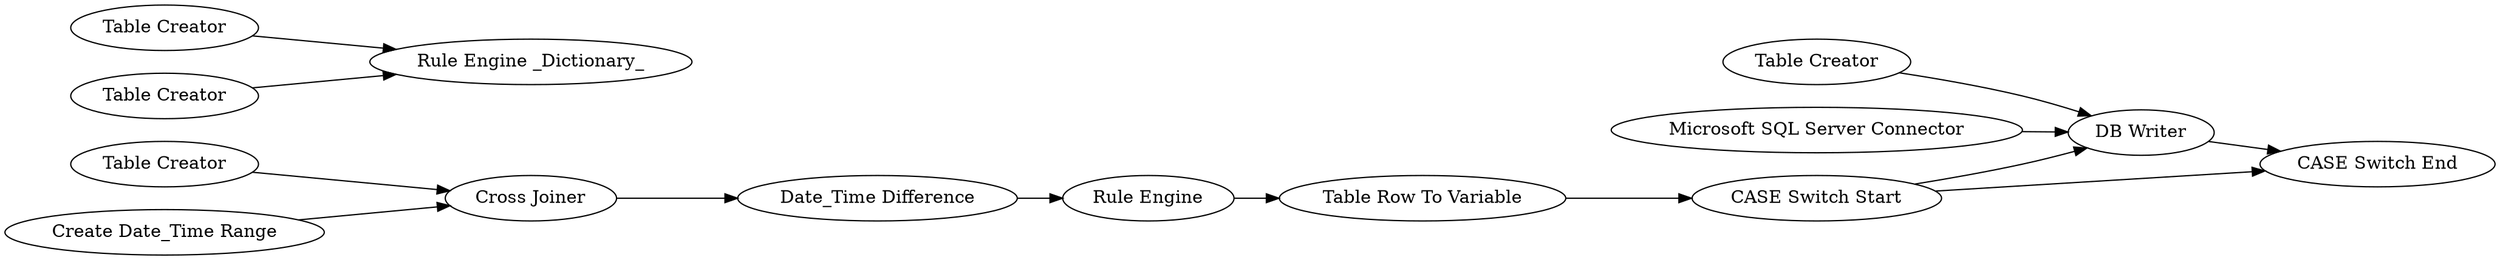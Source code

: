 digraph {
	"7466674981410834662_17" [label="CASE Switch End"]
	"7466674981410834662_8" [label="Table Creator"]
	"7466674981410834662_13" [label="Table Row To Variable"]
	"7466674981410834662_12" [label="Rule Engine"]
	"7466674981410834662_14" [label="CASE Switch Start"]
	"7466674981410834662_3" [label="Table Creator"]
	"7466674981410834662_9" [label="Cross Joiner"]
	"7466674981410834662_18" [label="Table Creator"]
	"7466674981410834662_10" [label="Date_Time Difference"]
	"7466674981410834662_16" [label="Microsoft SQL Server Connector"]
	"7466674981410834662_6" [label="Create Date_Time Range"]
	"7466674981410834662_15" [label="DB Writer"]
	"7466674981410834662_2" [label="Rule Engine _Dictionary_"]
	"7466674981410834662_1" [label="Table Creator"]
	"7466674981410834662_12" -> "7466674981410834662_13"
	"7466674981410834662_3" -> "7466674981410834662_2"
	"7466674981410834662_16" -> "7466674981410834662_15"
	"7466674981410834662_6" -> "7466674981410834662_9"
	"7466674981410834662_1" -> "7466674981410834662_2"
	"7466674981410834662_14" -> "7466674981410834662_15"
	"7466674981410834662_8" -> "7466674981410834662_9"
	"7466674981410834662_10" -> "7466674981410834662_12"
	"7466674981410834662_14" -> "7466674981410834662_17"
	"7466674981410834662_13" -> "7466674981410834662_14"
	"7466674981410834662_18" -> "7466674981410834662_15"
	"7466674981410834662_15" -> "7466674981410834662_17"
	"7466674981410834662_9" -> "7466674981410834662_10"
	rankdir=LR
}
